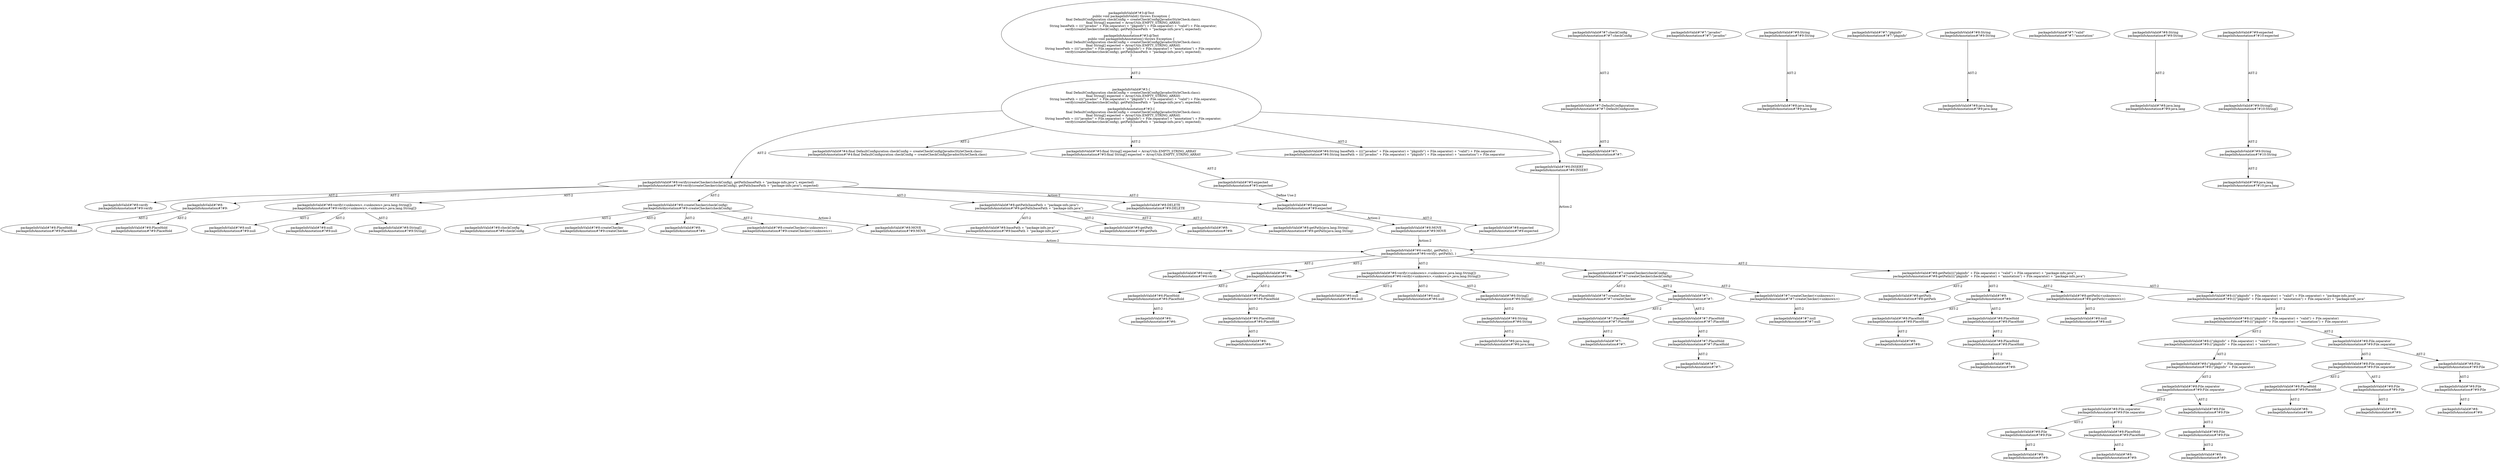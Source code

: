 digraph "Pattern" {
0 [label="packageInfoValid#?#8:DELETE
packageInfoAnnotation#?#9:DELETE" shape=ellipse]
1 [label="packageInfoValid#?#8:verify(createChecker(checkConfig), getPath(basePath + \"package-info.java\"), expected)
packageInfoAnnotation#?#9:verify(createChecker(checkConfig), getPath(basePath + \"package-info.java\"), expected)" shape=ellipse]
2 [label="packageInfoValid#?#3:\{
    final DefaultConfiguration checkConfig = createCheckConfig(JavadocStyleCheck.class);
    final String[] expected = ArrayUtils.EMPTY_STRING_ARRAY;
    String basePath = ((((\"javadoc\" + File.separator) + \"pkginfo\") + File.separator) + \"valid\") + File.separator;
    verify(createChecker(checkConfig), getPath(basePath + \"package-info.java\"), expected);
\}
packageInfoAnnotation#?#3:\{
    final DefaultConfiguration checkConfig = createCheckConfig(JavadocStyleCheck.class);
    final String[] expected = ArrayUtils.EMPTY_STRING_ARRAY;
    String basePath = ((((\"javadoc\" + File.separator) + \"pkginfo\") + File.separator) + \"annotation\") + File.separator;
    verify(createChecker(checkConfig), getPath(basePath + \"package-info.java\"), expected);
\}" shape=ellipse]
3 [label="packageInfoValid#?#3:@Test
public void packageInfoValid() throws Exception \{
    final DefaultConfiguration checkConfig = createCheckConfig(JavadocStyleCheck.class);
    final String[] expected = ArrayUtils.EMPTY_STRING_ARRAY;
    String basePath = ((((\"javadoc\" + File.separator) + \"pkginfo\") + File.separator) + \"valid\") + File.separator;
    verify(createChecker(checkConfig), getPath(basePath + \"package-info.java\"), expected);
\}
packageInfoAnnotation#?#3:@Test
public void packageInfoAnnotation() throws Exception \{
    final DefaultConfiguration checkConfig = createCheckConfig(JavadocStyleCheck.class);
    final String[] expected = ArrayUtils.EMPTY_STRING_ARRAY;
    String basePath = ((((\"javadoc\" + File.separator) + \"pkginfo\") + File.separator) + \"annotation\") + File.separator;
    verify(createChecker(checkConfig), getPath(basePath + \"package-info.java\"), expected);
\}" shape=ellipse]
4 [label="packageInfoValid#?#4:final DefaultConfiguration checkConfig = createCheckConfig(JavadocStyleCheck.class)
packageInfoAnnotation#?#4:final DefaultConfiguration checkConfig = createCheckConfig(JavadocStyleCheck.class)" shape=ellipse]
5 [label="packageInfoValid#?#5:final String[] expected = ArrayUtils.EMPTY_STRING_ARRAY
packageInfoAnnotation#?#5:final String[] expected = ArrayUtils.EMPTY_STRING_ARRAY" shape=ellipse]
6 [label="packageInfoValid#?#6:String basePath = ((((\"javadoc\" + File.separator) + \"pkginfo\") + File.separator) + \"valid\") + File.separator
packageInfoAnnotation#?#6:String basePath = ((((\"javadoc\" + File.separator) + \"pkginfo\") + File.separator) + \"annotation\") + File.separator" shape=ellipse]
7 [label="packageInfoValid#?#6:INSERT
packageInfoAnnotation#?#6:INSERT" shape=ellipse]
8 [label="packageInfoValid#?#6:verify(, getPath(), )
packageInfoAnnotation#?#6:verify(, getPath(), )" shape=ellipse]
9 [label="packageInfoValid#?#6:verify
packageInfoAnnotation#?#6:verify" shape=ellipse]
10 [label="packageInfoValid#?#6:
packageInfoAnnotation#?#6:" shape=ellipse]
11 [label="packageInfoValid#?#6:PlaceHold
packageInfoAnnotation#?#6:PlaceHold" shape=ellipse]
12 [label="packageInfoValid#?#6:
packageInfoAnnotation#?#6:" shape=ellipse]
13 [label="packageInfoValid#?#6:PlaceHold
packageInfoAnnotation#?#6:PlaceHold" shape=ellipse]
14 [label="packageInfoValid#?#6:PlaceHold
packageInfoAnnotation#?#6:PlaceHold" shape=ellipse]
15 [label="packageInfoValid#?#6:
packageInfoAnnotation#?#6:" shape=ellipse]
16 [label="packageInfoValid#?#6:verify(<unknown>,<unknown>,java.lang.String[])
packageInfoAnnotation#?#6:verify(<unknown>,<unknown>,java.lang.String[])" shape=ellipse]
17 [label="packageInfoValid#?#6:null
packageInfoAnnotation#?#6:null" shape=ellipse]
18 [label="packageInfoValid#?#6:null
packageInfoAnnotation#?#6:null" shape=ellipse]
19 [label="packageInfoValid#?#6:String[]
packageInfoAnnotation#?#6:String[]" shape=ellipse]
20 [label="packageInfoValid#?#6:String
packageInfoAnnotation#?#6:String" shape=ellipse]
21 [label="packageInfoValid#?#6:java.lang
packageInfoAnnotation#?#6:java.lang" shape=ellipse]
22 [label="packageInfoValid#?#7:createChecker(checkConfig)
packageInfoAnnotation#?#7:createChecker(checkConfig)" shape=ellipse]
23 [label="packageInfoValid#?#7:createChecker
packageInfoAnnotation#?#7:createChecker" shape=ellipse]
24 [label="packageInfoValid#?#7:
packageInfoAnnotation#?#7:" shape=ellipse]
25 [label="packageInfoValid#?#7:PlaceHold
packageInfoAnnotation#?#7:PlaceHold" shape=ellipse]
26 [label="packageInfoValid#?#7:
packageInfoAnnotation#?#7:" shape=ellipse]
27 [label="packageInfoValid#?#7:PlaceHold
packageInfoAnnotation#?#7:PlaceHold" shape=ellipse]
28 [label="packageInfoValid#?#7:PlaceHold
packageInfoAnnotation#?#7:PlaceHold" shape=ellipse]
29 [label="packageInfoValid#?#7:
packageInfoAnnotation#?#7:" shape=ellipse]
30 [label="packageInfoValid#?#7:createChecker(<unknown>)
packageInfoAnnotation#?#7:createChecker(<unknown>)" shape=ellipse]
31 [label="packageInfoValid#?#7:null
packageInfoAnnotation#?#7:null" shape=ellipse]
32 [label="packageInfoValid#?#8:checkConfig
packageInfoAnnotation#?#9:checkConfig" shape=ellipse]
33 [label="packageInfoValid#?#7:checkConfig
packageInfoAnnotation#?#7:checkConfig" shape=ellipse]
34 [label="packageInfoValid#?#7:DefaultConfiguration
packageInfoAnnotation#?#7:DefaultConfiguration" shape=ellipse]
35 [label="packageInfoValid#?#7:
packageInfoAnnotation#?#7:" shape=ellipse]
36 [label="packageInfoValid#?#8:getPath((((\"pkginfo\" + File.separator) + \"valid\") + File.separator) + \"package-info.java\")
packageInfoAnnotation#?#8:getPath((((\"pkginfo\" + File.separator) + \"annotation\") + File.separator) + \"package-info.java\")" shape=ellipse]
37 [label="packageInfoValid#?#8:getPath
packageInfoAnnotation#?#8:getPath" shape=ellipse]
38 [label="packageInfoValid#?#8:
packageInfoAnnotation#?#8:" shape=ellipse]
39 [label="packageInfoValid#?#8:PlaceHold
packageInfoAnnotation#?#8:PlaceHold" shape=ellipse]
40 [label="packageInfoValid#?#8:
packageInfoAnnotation#?#8:" shape=ellipse]
41 [label="packageInfoValid#?#8:PlaceHold
packageInfoAnnotation#?#8:PlaceHold" shape=ellipse]
42 [label="packageInfoValid#?#8:PlaceHold
packageInfoAnnotation#?#8:PlaceHold" shape=ellipse]
43 [label="packageInfoValid#?#8:
packageInfoAnnotation#?#8:" shape=ellipse]
44 [label="packageInfoValid#?#8:getPath(<unknown>)
packageInfoAnnotation#?#8:getPath(<unknown>)" shape=ellipse]
45 [label="packageInfoValid#?#8:null
packageInfoAnnotation#?#8:null" shape=ellipse]
46 [label="packageInfoValid#?#8:(((\"pkginfo\" + File.separator) + \"valid\") + File.separator) + \"package-info.java\"
packageInfoAnnotation#?#9:(((\"pkginfo\" + File.separator) + \"annotation\") + File.separator) + \"package-info.java\"" shape=ellipse]
47 [label="packageInfoValid#?#8:(((\"pkginfo\" + File.separator) + \"valid\") + File.separator)
packageInfoAnnotation#?#9:(((\"pkginfo\" + File.separator) + \"annotation\") + File.separator)" shape=ellipse]
48 [label="packageInfoValid#?#8:((\"pkginfo\" + File.separator) + \"valid\")
packageInfoAnnotation#?#9:((\"pkginfo\" + File.separator) + \"annotation\")" shape=ellipse]
49 [label="packageInfoValid#?#8:(\"pkginfo\" + File.separator)
packageInfoAnnotation#?#9:(\"pkginfo\" + File.separator)" shape=ellipse]
50 [label="packageInfoValid#?#7:\"javadoc\"
packageInfoAnnotation#?#7:\"javadoc\"" shape=ellipse]
51 [label="packageInfoValid#?#8:String
packageInfoAnnotation#?#9:String" shape=ellipse]
52 [label="packageInfoValid#?#8:java.lang
packageInfoAnnotation#?#9:java.lang" shape=ellipse]
53 [label="packageInfoValid#?#8:File.separator
packageInfoAnnotation#?#9:File.separator" shape=ellipse]
54 [label="packageInfoValid#?#8:File
packageInfoAnnotation#?#9:File" shape=ellipse]
55 [label="packageInfoValid#?#8:File
packageInfoAnnotation#?#9:File" shape=ellipse]
56 [label="packageInfoValid#?#8:
packageInfoAnnotation#?#9:" shape=ellipse]
57 [label="packageInfoValid#?#8:File.separator
packageInfoAnnotation#?#9:File.separator" shape=ellipse]
58 [label="packageInfoValid#?#8:File
packageInfoAnnotation#?#9:File" shape=ellipse]
59 [label="packageInfoValid#?#8:
packageInfoAnnotation#?#9:" shape=ellipse]
60 [label="packageInfoValid#?#8:PlaceHold
packageInfoAnnotation#?#9:PlaceHold" shape=ellipse]
61 [label="packageInfoValid#?#8:
packageInfoAnnotation#?#9:" shape=ellipse]
62 [label="packageInfoValid#?#7:\"pkginfo\"
packageInfoAnnotation#?#7:\"pkginfo\"" shape=ellipse]
63 [label="packageInfoValid#?#8:String
packageInfoAnnotation#?#9:String" shape=ellipse]
64 [label="packageInfoValid#?#8:java.lang
packageInfoAnnotation#?#9:java.lang" shape=ellipse]
65 [label="packageInfoValid#?#8:File.separator
packageInfoAnnotation#?#9:File.separator" shape=ellipse]
66 [label="packageInfoValid#?#8:File
packageInfoAnnotation#?#9:File" shape=ellipse]
67 [label="packageInfoValid#?#8:File
packageInfoAnnotation#?#9:File" shape=ellipse]
68 [label="packageInfoValid#?#8:
packageInfoAnnotation#?#9:" shape=ellipse]
69 [label="packageInfoValid#?#8:File.separator
packageInfoAnnotation#?#9:File.separator" shape=ellipse]
70 [label="packageInfoValid#?#8:File
packageInfoAnnotation#?#9:File" shape=ellipse]
71 [label="packageInfoValid#?#8:
packageInfoAnnotation#?#9:" shape=ellipse]
72 [label="packageInfoValid#?#8:PlaceHold
packageInfoAnnotation#?#9:PlaceHold" shape=ellipse]
73 [label="packageInfoValid#?#8:
packageInfoAnnotation#?#9:" shape=ellipse]
74 [label="packageInfoValid#?#7:\"valid\"
packageInfoAnnotation#?#7:\"annotation\"" shape=ellipse]
75 [label="packageInfoValid#?#8:String
packageInfoAnnotation#?#9:String" shape=ellipse]
76 [label="packageInfoValid#?#8:java.lang
packageInfoAnnotation#?#9:java.lang" shape=ellipse]
77 [label="packageInfoValid#?#8:expected
packageInfoAnnotation#?#9:expected" shape=ellipse]
78 [label="packageInfoValid#?#9:expected
packageInfoAnnotation#?#10:expected" shape=ellipse]
79 [label="packageInfoValid#?#9:String[]
packageInfoAnnotation#?#10:String[]" shape=ellipse]
80 [label="packageInfoValid#?#9:String
packageInfoAnnotation#?#10:String" shape=ellipse]
81 [label="packageInfoValid#?#9:java.lang
packageInfoAnnotation#?#10:java.lang" shape=ellipse]
82 [label="packageInfoValid#?#8:verify
packageInfoAnnotation#?#9:verify" shape=ellipse]
83 [label="packageInfoValid#?#8:
packageInfoAnnotation#?#9:" shape=ellipse]
84 [label="packageInfoValid#?#8:PlaceHold
packageInfoAnnotation#?#9:PlaceHold" shape=ellipse]
85 [label="packageInfoValid#?#8:PlaceHold
packageInfoAnnotation#?#9:PlaceHold" shape=ellipse]
86 [label="packageInfoValid#?#8:verify(<unknown>,<unknown>,java.lang.String[])
packageInfoAnnotation#?#9:verify(<unknown>,<unknown>,java.lang.String[])" shape=ellipse]
87 [label="packageInfoValid#?#8:null
packageInfoAnnotation#?#9:null" shape=ellipse]
88 [label="packageInfoValid#?#8:null
packageInfoAnnotation#?#9:null" shape=ellipse]
89 [label="packageInfoValid#?#8:String[]
packageInfoAnnotation#?#9:String[]" shape=ellipse]
90 [label="packageInfoValid#?#8:createChecker(checkConfig)
packageInfoAnnotation#?#9:createChecker(checkConfig)" shape=ellipse]
91 [label="packageInfoValid#?#8:createChecker
packageInfoAnnotation#?#9:createChecker" shape=ellipse]
92 [label="packageInfoValid#?#8:
packageInfoAnnotation#?#9:" shape=ellipse]
93 [label="packageInfoValid#?#8:createChecker(<unknown>)
packageInfoAnnotation#?#9:createChecker(<unknown>)" shape=ellipse]
94 [label="packageInfoValid#?#8:MOVE
packageInfoAnnotation#?#9:MOVE" shape=ellipse]
95 [label="packageInfoValid#?#8:getPath(basePath + \"package-info.java\")
packageInfoAnnotation#?#9:getPath(basePath + \"package-info.java\")" shape=ellipse]
96 [label="packageInfoValid#?#8:getPath
packageInfoAnnotation#?#9:getPath" shape=ellipse]
97 [label="packageInfoValid#?#8:
packageInfoAnnotation#?#9:" shape=ellipse]
98 [label="packageInfoValid#?#8:getPath(java.lang.String)
packageInfoAnnotation#?#9:getPath(java.lang.String)" shape=ellipse]
99 [label="packageInfoValid#?#8:basePath + \"package-info.java\"
packageInfoAnnotation#?#9:basePath + \"package-info.java\"" shape=ellipse]
100 [label="packageInfoValid#?#5:expected
packageInfoAnnotation#?#5:expected" shape=ellipse]
101 [label="packageInfoValid#?#8:expected
packageInfoAnnotation#?#9:expected" shape=ellipse]
102 [label="packageInfoValid#?#8:MOVE
packageInfoAnnotation#?#9:MOVE" shape=ellipse]
1 -> 0 [label="Action:2"];
1 -> 82 [label="AST:2"];
1 -> 83 [label="AST:2"];
1 -> 86 [label="AST:2"];
1 -> 90 [label="AST:2"];
1 -> 95 [label="AST:2"];
1 -> 77 [label="AST:2"];
2 -> 1 [label="AST:2"];
2 -> 4 [label="AST:2"];
2 -> 5 [label="AST:2"];
2 -> 6 [label="AST:2"];
2 -> 7 [label="Action:2"];
3 -> 2 [label="AST:2"];
5 -> 100 [label="AST:2"];
7 -> 8 [label="Action:2"];
8 -> 9 [label="AST:2"];
8 -> 10 [label="AST:2"];
8 -> 16 [label="AST:2"];
8 -> 22 [label="AST:2"];
8 -> 36 [label="AST:2"];
10 -> 11 [label="AST:2"];
10 -> 13 [label="AST:2"];
11 -> 12 [label="AST:2"];
13 -> 14 [label="AST:2"];
14 -> 15 [label="AST:2"];
16 -> 17 [label="AST:2"];
16 -> 18 [label="AST:2"];
16 -> 19 [label="AST:2"];
19 -> 20 [label="AST:2"];
20 -> 21 [label="AST:2"];
22 -> 23 [label="AST:2"];
22 -> 24 [label="AST:2"];
22 -> 30 [label="AST:2"];
24 -> 25 [label="AST:2"];
24 -> 27 [label="AST:2"];
25 -> 26 [label="AST:2"];
27 -> 28 [label="AST:2"];
28 -> 29 [label="AST:2"];
30 -> 31 [label="AST:2"];
33 -> 34 [label="AST:2"];
34 -> 35 [label="AST:2"];
36 -> 37 [label="AST:2"];
36 -> 38 [label="AST:2"];
36 -> 44 [label="AST:2"];
36 -> 46 [label="AST:2"];
38 -> 39 [label="AST:2"];
38 -> 41 [label="AST:2"];
39 -> 40 [label="AST:2"];
41 -> 42 [label="AST:2"];
42 -> 43 [label="AST:2"];
44 -> 45 [label="AST:2"];
46 -> 47 [label="AST:2"];
47 -> 48 [label="AST:2"];
47 -> 65 [label="AST:2"];
48 -> 49 [label="AST:2"];
49 -> 53 [label="AST:2"];
51 -> 52 [label="AST:2"];
53 -> 54 [label="AST:2"];
53 -> 57 [label="AST:2"];
54 -> 55 [label="AST:2"];
55 -> 56 [label="AST:2"];
57 -> 58 [label="AST:2"];
57 -> 60 [label="AST:2"];
58 -> 59 [label="AST:2"];
60 -> 61 [label="AST:2"];
63 -> 64 [label="AST:2"];
65 -> 66 [label="AST:2"];
65 -> 69 [label="AST:2"];
66 -> 67 [label="AST:2"];
67 -> 68 [label="AST:2"];
69 -> 70 [label="AST:2"];
69 -> 72 [label="AST:2"];
70 -> 71 [label="AST:2"];
72 -> 73 [label="AST:2"];
75 -> 76 [label="AST:2"];
77 -> 101 [label="AST:2"];
77 -> 102 [label="Action:2"];
78 -> 79 [label="AST:2"];
79 -> 80 [label="AST:2"];
80 -> 81 [label="AST:2"];
83 -> 84 [label="AST:2"];
83 -> 85 [label="AST:2"];
86 -> 87 [label="AST:2"];
86 -> 88 [label="AST:2"];
86 -> 89 [label="AST:2"];
90 -> 32 [label="AST:2"];
90 -> 91 [label="AST:2"];
90 -> 92 [label="AST:2"];
90 -> 93 [label="AST:2"];
90 -> 94 [label="Action:2"];
94 -> 8 [label="Action:2"];
95 -> 96 [label="AST:2"];
95 -> 97 [label="AST:2"];
95 -> 98 [label="AST:2"];
95 -> 99 [label="AST:2"];
100 -> 77 [label="Define Use:2"];
102 -> 8 [label="Action:2"];
}